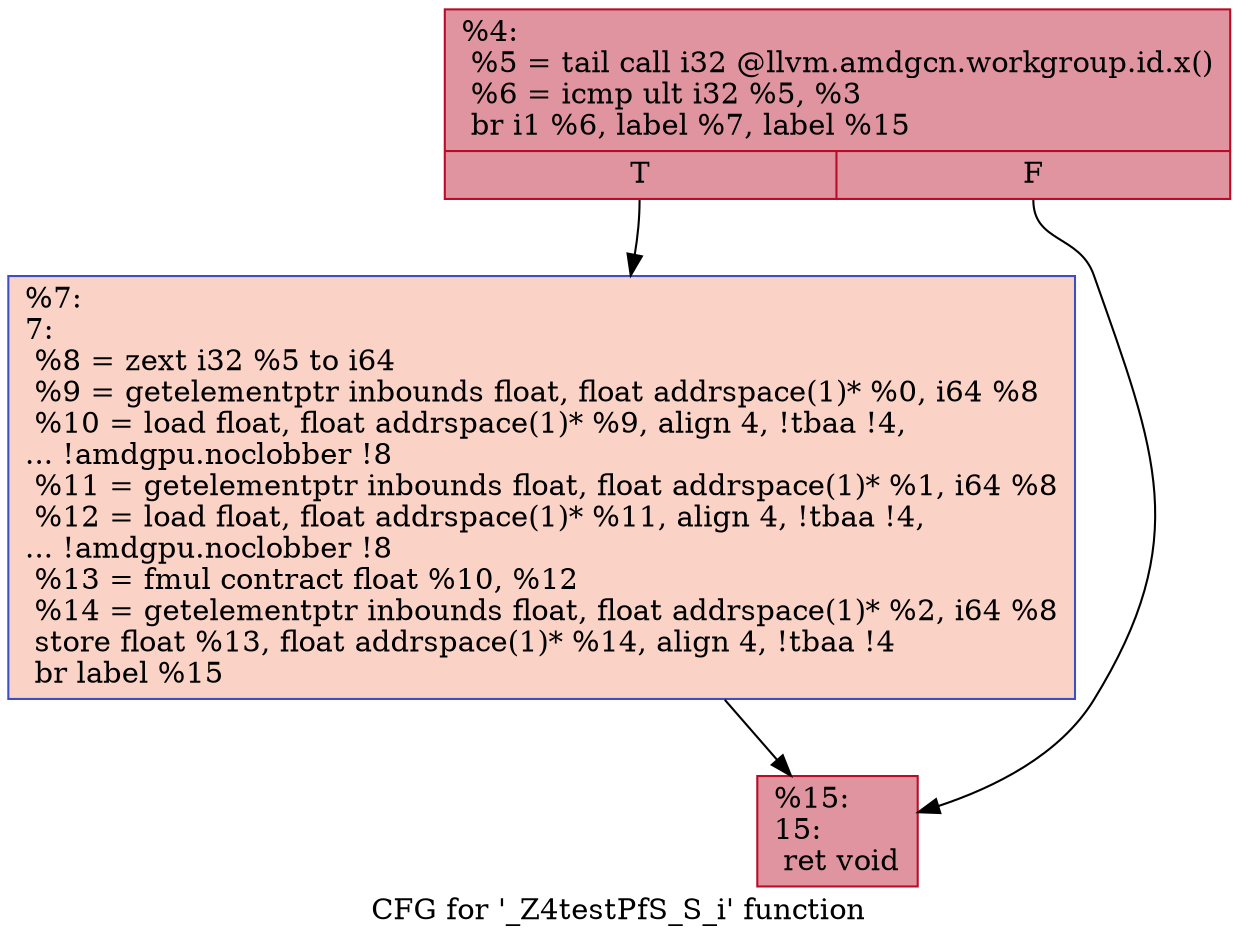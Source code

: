 digraph "CFG for '_Z4testPfS_S_i' function" {
	label="CFG for '_Z4testPfS_S_i' function";

	Node0x4a36db0 [shape=record,color="#b70d28ff", style=filled, fillcolor="#b70d2870",label="{%4:\l  %5 = tail call i32 @llvm.amdgcn.workgroup.id.x()\l  %6 = icmp ult i32 %5, %3\l  br i1 %6, label %7, label %15\l|{<s0>T|<s1>F}}"];
	Node0x4a36db0:s0 -> Node0x4a37080;
	Node0x4a36db0:s1 -> Node0x4a37110;
	Node0x4a37080 [shape=record,color="#3d50c3ff", style=filled, fillcolor="#f59c7d70",label="{%7:\l7:                                                \l  %8 = zext i32 %5 to i64\l  %9 = getelementptr inbounds float, float addrspace(1)* %0, i64 %8\l  %10 = load float, float addrspace(1)* %9, align 4, !tbaa !4,\l... !amdgpu.noclobber !8\l  %11 = getelementptr inbounds float, float addrspace(1)* %1, i64 %8\l  %12 = load float, float addrspace(1)* %11, align 4, !tbaa !4,\l... !amdgpu.noclobber !8\l  %13 = fmul contract float %10, %12\l  %14 = getelementptr inbounds float, float addrspace(1)* %2, i64 %8\l  store float %13, float addrspace(1)* %14, align 4, !tbaa !4\l  br label %15\l}"];
	Node0x4a37080 -> Node0x4a37110;
	Node0x4a37110 [shape=record,color="#b70d28ff", style=filled, fillcolor="#b70d2870",label="{%15:\l15:                                               \l  ret void\l}"];
}
